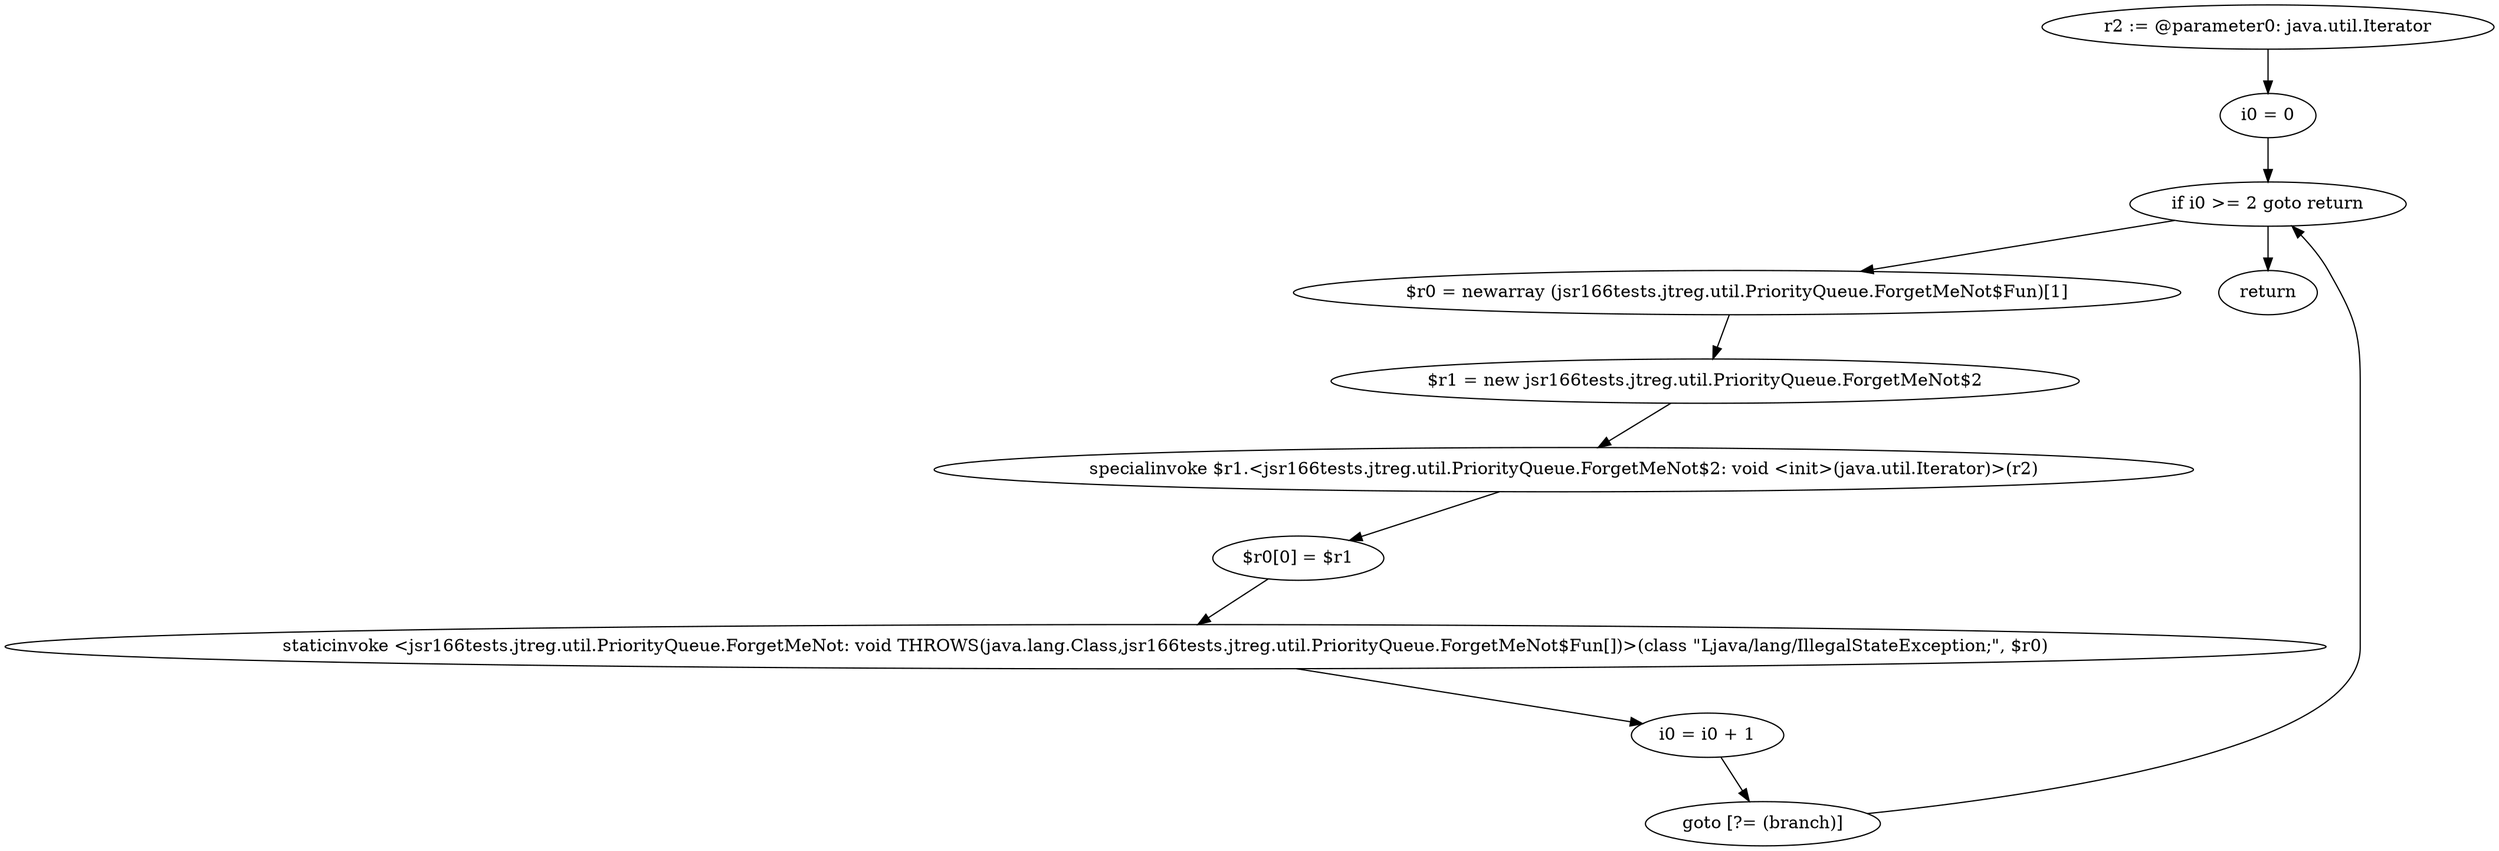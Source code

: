 digraph "unitGraph" {
    "r2 := @parameter0: java.util.Iterator"
    "i0 = 0"
    "if i0 >= 2 goto return"
    "$r0 = newarray (jsr166tests.jtreg.util.PriorityQueue.ForgetMeNot$Fun)[1]"
    "$r1 = new jsr166tests.jtreg.util.PriorityQueue.ForgetMeNot$2"
    "specialinvoke $r1.<jsr166tests.jtreg.util.PriorityQueue.ForgetMeNot$2: void <init>(java.util.Iterator)>(r2)"
    "$r0[0] = $r1"
    "staticinvoke <jsr166tests.jtreg.util.PriorityQueue.ForgetMeNot: void THROWS(java.lang.Class,jsr166tests.jtreg.util.PriorityQueue.ForgetMeNot$Fun[])>(class \"Ljava/lang/IllegalStateException;\", $r0)"
    "i0 = i0 + 1"
    "goto [?= (branch)]"
    "return"
    "r2 := @parameter0: java.util.Iterator"->"i0 = 0";
    "i0 = 0"->"if i0 >= 2 goto return";
    "if i0 >= 2 goto return"->"$r0 = newarray (jsr166tests.jtreg.util.PriorityQueue.ForgetMeNot$Fun)[1]";
    "if i0 >= 2 goto return"->"return";
    "$r0 = newarray (jsr166tests.jtreg.util.PriorityQueue.ForgetMeNot$Fun)[1]"->"$r1 = new jsr166tests.jtreg.util.PriorityQueue.ForgetMeNot$2";
    "$r1 = new jsr166tests.jtreg.util.PriorityQueue.ForgetMeNot$2"->"specialinvoke $r1.<jsr166tests.jtreg.util.PriorityQueue.ForgetMeNot$2: void <init>(java.util.Iterator)>(r2)";
    "specialinvoke $r1.<jsr166tests.jtreg.util.PriorityQueue.ForgetMeNot$2: void <init>(java.util.Iterator)>(r2)"->"$r0[0] = $r1";
    "$r0[0] = $r1"->"staticinvoke <jsr166tests.jtreg.util.PriorityQueue.ForgetMeNot: void THROWS(java.lang.Class,jsr166tests.jtreg.util.PriorityQueue.ForgetMeNot$Fun[])>(class \"Ljava/lang/IllegalStateException;\", $r0)";
    "staticinvoke <jsr166tests.jtreg.util.PriorityQueue.ForgetMeNot: void THROWS(java.lang.Class,jsr166tests.jtreg.util.PriorityQueue.ForgetMeNot$Fun[])>(class \"Ljava/lang/IllegalStateException;\", $r0)"->"i0 = i0 + 1";
    "i0 = i0 + 1"->"goto [?= (branch)]";
    "goto [?= (branch)]"->"if i0 >= 2 goto return";
}
